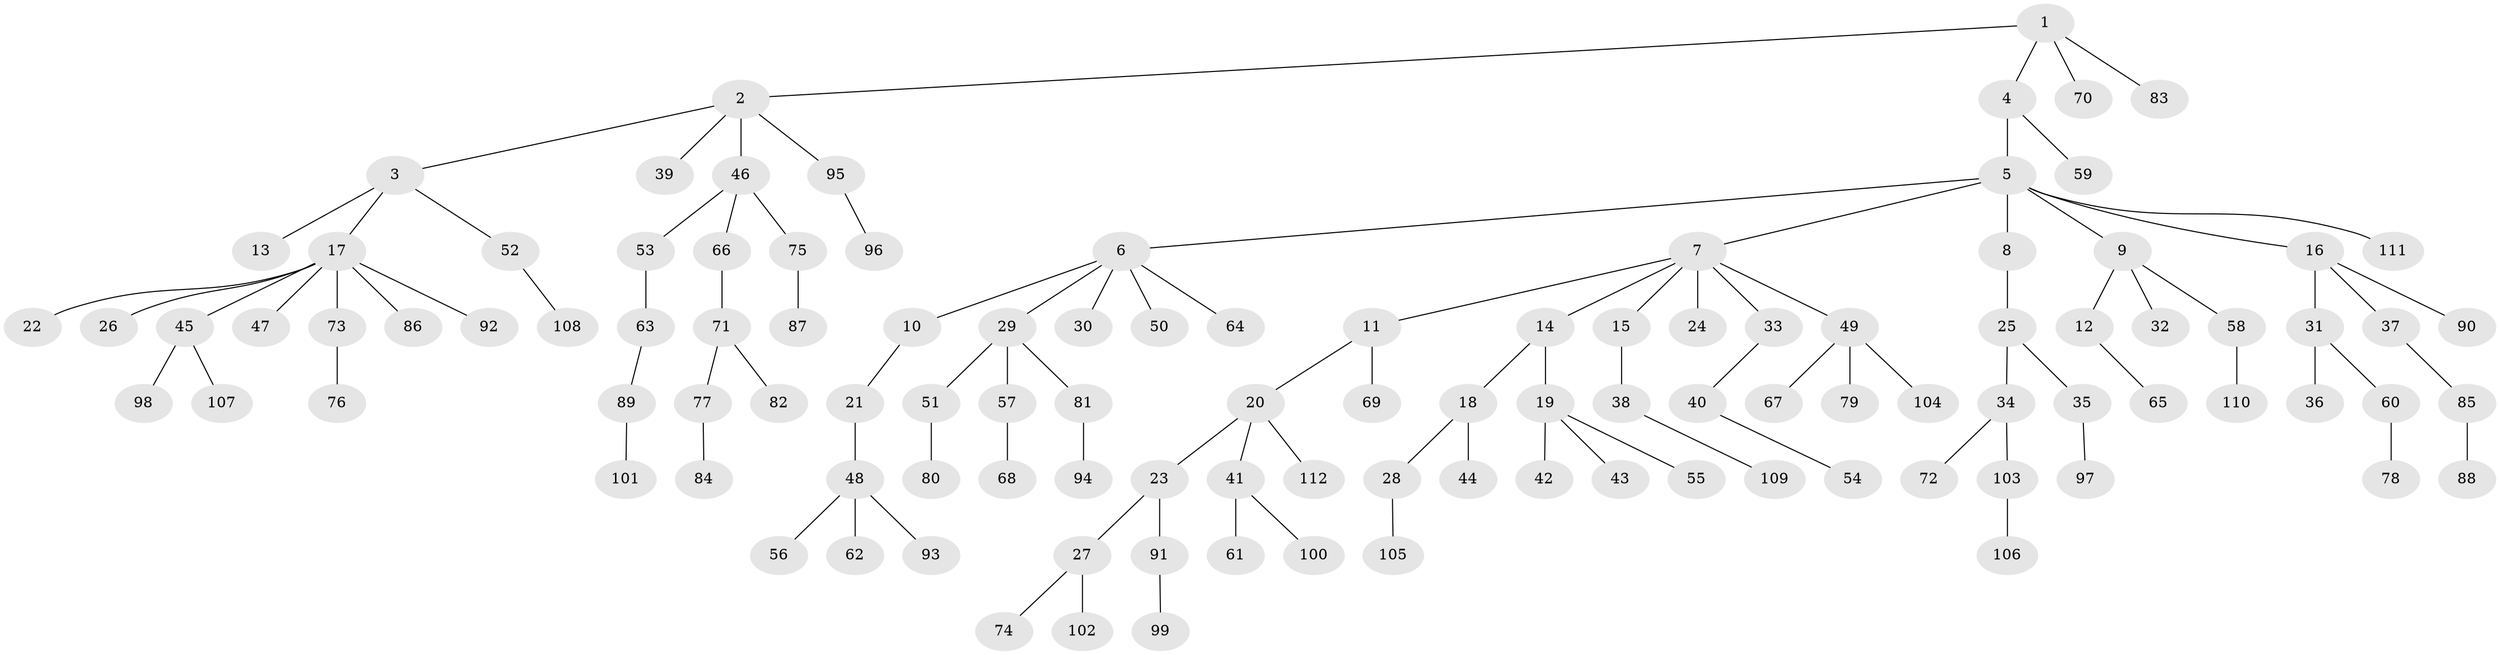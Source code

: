 // Generated by graph-tools (version 1.1) at 2025/36/03/09/25 02:36:45]
// undirected, 112 vertices, 111 edges
graph export_dot {
graph [start="1"]
  node [color=gray90,style=filled];
  1;
  2;
  3;
  4;
  5;
  6;
  7;
  8;
  9;
  10;
  11;
  12;
  13;
  14;
  15;
  16;
  17;
  18;
  19;
  20;
  21;
  22;
  23;
  24;
  25;
  26;
  27;
  28;
  29;
  30;
  31;
  32;
  33;
  34;
  35;
  36;
  37;
  38;
  39;
  40;
  41;
  42;
  43;
  44;
  45;
  46;
  47;
  48;
  49;
  50;
  51;
  52;
  53;
  54;
  55;
  56;
  57;
  58;
  59;
  60;
  61;
  62;
  63;
  64;
  65;
  66;
  67;
  68;
  69;
  70;
  71;
  72;
  73;
  74;
  75;
  76;
  77;
  78;
  79;
  80;
  81;
  82;
  83;
  84;
  85;
  86;
  87;
  88;
  89;
  90;
  91;
  92;
  93;
  94;
  95;
  96;
  97;
  98;
  99;
  100;
  101;
  102;
  103;
  104;
  105;
  106;
  107;
  108;
  109;
  110;
  111;
  112;
  1 -- 2;
  1 -- 4;
  1 -- 70;
  1 -- 83;
  2 -- 3;
  2 -- 39;
  2 -- 46;
  2 -- 95;
  3 -- 13;
  3 -- 17;
  3 -- 52;
  4 -- 5;
  4 -- 59;
  5 -- 6;
  5 -- 7;
  5 -- 8;
  5 -- 9;
  5 -- 16;
  5 -- 111;
  6 -- 10;
  6 -- 29;
  6 -- 30;
  6 -- 50;
  6 -- 64;
  7 -- 11;
  7 -- 14;
  7 -- 15;
  7 -- 24;
  7 -- 33;
  7 -- 49;
  8 -- 25;
  9 -- 12;
  9 -- 32;
  9 -- 58;
  10 -- 21;
  11 -- 20;
  11 -- 69;
  12 -- 65;
  14 -- 18;
  14 -- 19;
  15 -- 38;
  16 -- 31;
  16 -- 37;
  16 -- 90;
  17 -- 22;
  17 -- 26;
  17 -- 45;
  17 -- 47;
  17 -- 73;
  17 -- 86;
  17 -- 92;
  18 -- 28;
  18 -- 44;
  19 -- 42;
  19 -- 43;
  19 -- 55;
  20 -- 23;
  20 -- 41;
  20 -- 112;
  21 -- 48;
  23 -- 27;
  23 -- 91;
  25 -- 34;
  25 -- 35;
  27 -- 74;
  27 -- 102;
  28 -- 105;
  29 -- 51;
  29 -- 57;
  29 -- 81;
  31 -- 36;
  31 -- 60;
  33 -- 40;
  34 -- 72;
  34 -- 103;
  35 -- 97;
  37 -- 85;
  38 -- 109;
  40 -- 54;
  41 -- 61;
  41 -- 100;
  45 -- 98;
  45 -- 107;
  46 -- 53;
  46 -- 66;
  46 -- 75;
  48 -- 56;
  48 -- 62;
  48 -- 93;
  49 -- 67;
  49 -- 79;
  49 -- 104;
  51 -- 80;
  52 -- 108;
  53 -- 63;
  57 -- 68;
  58 -- 110;
  60 -- 78;
  63 -- 89;
  66 -- 71;
  71 -- 77;
  71 -- 82;
  73 -- 76;
  75 -- 87;
  77 -- 84;
  81 -- 94;
  85 -- 88;
  89 -- 101;
  91 -- 99;
  95 -- 96;
  103 -- 106;
}
